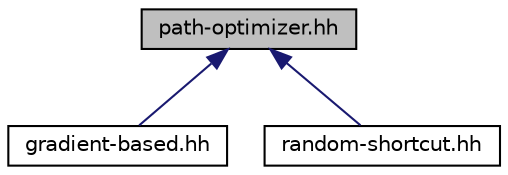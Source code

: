 digraph "path-optimizer.hh"
{
  edge [fontname="Helvetica",fontsize="10",labelfontname="Helvetica",labelfontsize="10"];
  node [fontname="Helvetica",fontsize="10",shape=record];
  Node1 [label="path-optimizer.hh",height=0.2,width=0.4,color="black", fillcolor="grey75", style="filled" fontcolor="black"];
  Node1 -> Node2 [dir="back",color="midnightblue",fontsize="10",style="solid",fontname="Helvetica"];
  Node2 [label="gradient-based.hh",height=0.2,width=0.4,color="black", fillcolor="white", style="filled",URL="$a00077.html"];
  Node1 -> Node3 [dir="back",color="midnightblue",fontsize="10",style="solid",fontname="Helvetica"];
  Node3 [label="random-shortcut.hh",height=0.2,width=0.4,color="black", fillcolor="white", style="filled",URL="$a00097.html"];
}
